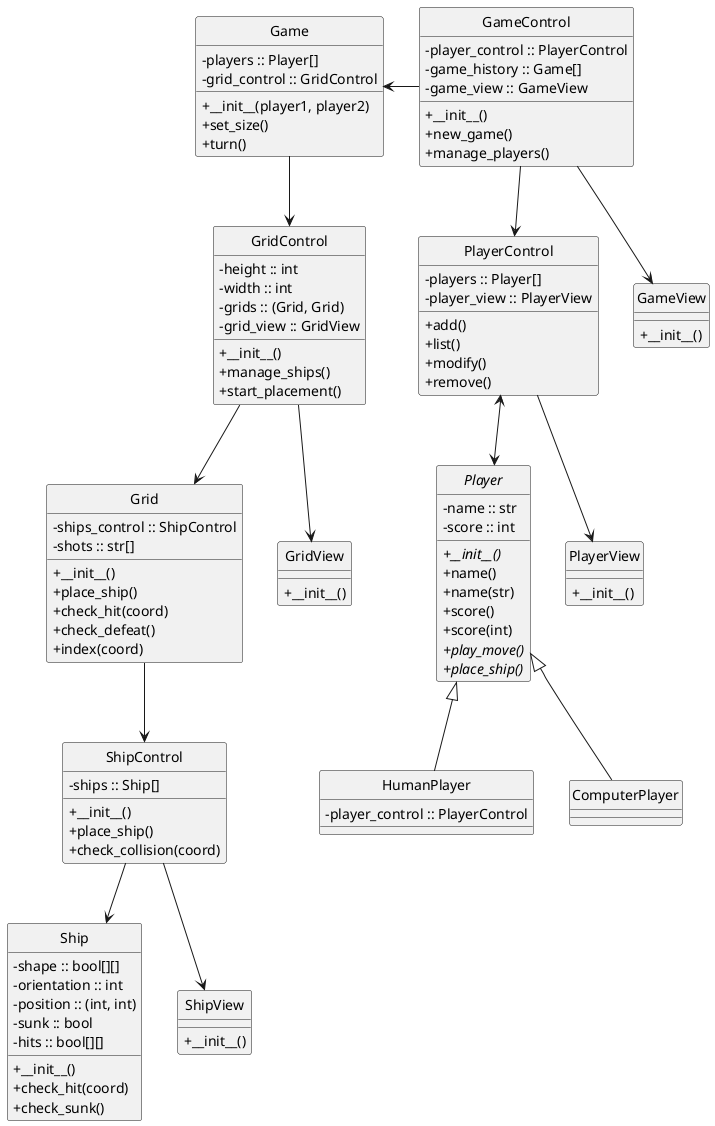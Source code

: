 @startuml battleship_class_diagram

skinparam classAttributeIconSize 0
'left to right direction
hide circle

class GameControl {
    - player_control :: PlayerControl
    - game_history :: Game[]
    - game_view :: GameView
    + __init__()
    + new_game()
    + manage_players()
}

class Game {
    - players :: Player[] 
    - grid_control :: GridControl
    + __init__(player1, player2)
    + set_size()
    + turn()
}

class GameView {
    + __init__()
}


class GridControl {
    - height :: int
    - width :: int
    - grids :: (Grid, Grid) {field}
    - grid_view :: GridView
    + __init__()
    + manage_ships()
    + start_placement()
}

class Grid {
    - ships_control :: ShipControl
    - shots :: str[]
    + __init__()
    + place_ship()
    + check_hit(coord)
    + check_defeat()
    + index(coord)
}

class GridView {
    + __init__()
}

class ShipControl{
    - ships :: Ship[]
    + __init__()
    + place_ship()
    + check_collision(coord)
}

class Ship {
    - shape :: bool[][]
    - orientation :: int
    - position :: (int, int) {field}
    - sunk :: bool
    - hits :: bool[][]
    + __init__()
    + check_hit(coord)
    + check_sunk()
}

class ShipView {
    + __init__()
}

class PlayerControl {
    - players :: Player[]
    - player_view :: PlayerView
    + add()
    + list()
    + modify()
    + remove()
}

abstract class Player {
    - name :: str
    - score :: int
    + __init__() {abstract}
    + name()
    + name(str)
    + score()
    + score(int)
    + play_move() {abstract}
    + place_ship() {abstract}
}

class PlayerView {
    + __init__()
}

class HumanPlayer {
    - player_control :: PlayerControl
}
class ComputerPlayer {}

PlayerControl <-u- GameControl
Player <-u-> PlayerControl
PlayerView <-u- PlayerControl

HumanPlayer -u-|> Player
ComputerPlayer -u-|> Player

GameControl -l-> Game
GameControl --> GameView
Game --> GridControl
GridControl --> Grid
GridControl --> GridView
Grid --> ShipControl
ShipControl --> Ship
ShipControl --> ShipView

@enduml